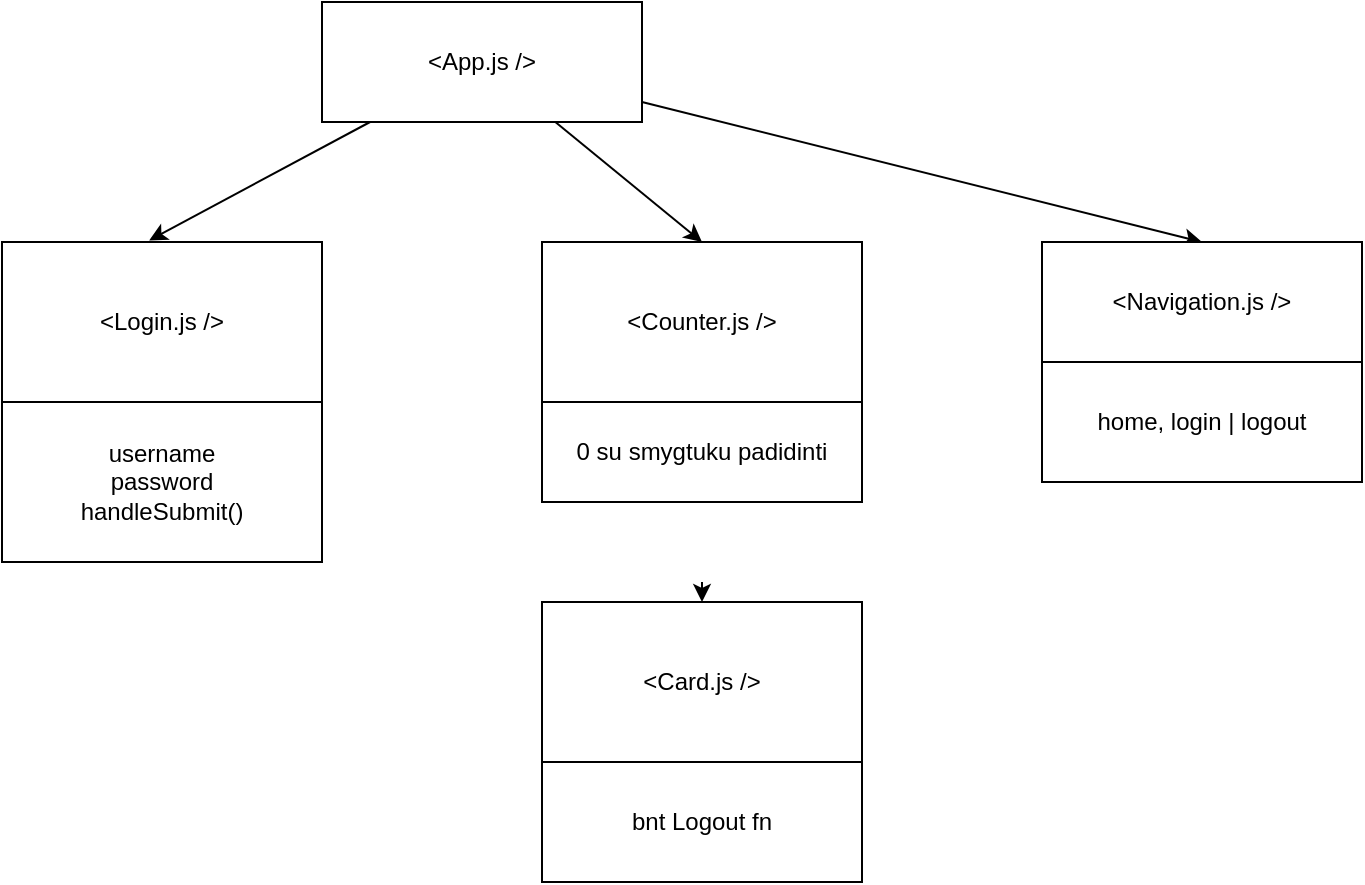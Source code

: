 <mxfile>
    <diagram id="D-fArk7Aast_vFeOCkou" name="Page-1">
        <mxGraphModel dx="1505" dy="342" grid="1" gridSize="10" guides="1" tooltips="1" connect="1" arrows="1" fold="1" page="1" pageScale="1" pageWidth="850" pageHeight="1100" math="0" shadow="0">
            <root>
                <mxCell id="0"/>
                <mxCell id="1" parent="0"/>
                <mxCell id="6" style="edgeStyle=none;html=1;entryX=0.46;entryY=-0.01;entryDx=0;entryDy=0;entryPerimeter=0;" edge="1" parent="1" source="2" target="4">
                    <mxGeometry relative="1" as="geometry"/>
                </mxCell>
                <mxCell id="7" style="edgeStyle=none;html=1;entryX=0.5;entryY=0;entryDx=0;entryDy=0;" edge="1" parent="1" source="2" target="3">
                    <mxGeometry relative="1" as="geometry"/>
                </mxCell>
                <mxCell id="10" style="edgeStyle=none;html=1;entryX=0.5;entryY=0;entryDx=0;entryDy=0;" edge="1" parent="1" source="2" target="9">
                    <mxGeometry relative="1" as="geometry"/>
                </mxCell>
                <mxCell id="2" value="&amp;lt;App.js /&amp;gt;" style="rounded=0;whiteSpace=wrap;html=1;" vertex="1" parent="1">
                    <mxGeometry x="130" y="20" width="160" height="60" as="geometry"/>
                </mxCell>
                <mxCell id="8" style="edgeStyle=none;html=1;startArrow=none;" edge="1" parent="1" target="5">
                    <mxGeometry relative="1" as="geometry">
                        <mxPoint x="320" y="310" as="sourcePoint"/>
                    </mxGeometry>
                </mxCell>
                <mxCell id="3" value="&amp;lt;Counter.js /&amp;gt;" style="rounded=0;whiteSpace=wrap;html=1;" vertex="1" parent="1">
                    <mxGeometry x="240" y="140" width="160" height="80" as="geometry"/>
                </mxCell>
                <mxCell id="4" value="&amp;lt;Login.js /&amp;gt;" style="rounded=0;whiteSpace=wrap;html=1;" vertex="1" parent="1">
                    <mxGeometry x="-30" y="140" width="160" height="80" as="geometry"/>
                </mxCell>
                <mxCell id="5" value="&amp;lt;Card.js /&amp;gt;" style="rounded=0;whiteSpace=wrap;html=1;" vertex="1" parent="1">
                    <mxGeometry x="240" y="320" width="160" height="80" as="geometry"/>
                </mxCell>
                <mxCell id="9" value="&amp;lt;Navigation.js /&amp;gt;" style="rounded=0;whiteSpace=wrap;html=1;" vertex="1" parent="1">
                    <mxGeometry x="490" y="140" width="160" height="60" as="geometry"/>
                </mxCell>
                <mxCell id="11" value="bnt Logout fn" style="rounded=0;whiteSpace=wrap;html=1;" vertex="1" parent="1">
                    <mxGeometry x="240" y="400" width="160" height="60" as="geometry"/>
                </mxCell>
                <mxCell id="12" value="username&lt;br&gt;password&lt;br&gt;handleSubmit()" style="rounded=0;whiteSpace=wrap;html=1;" vertex="1" parent="1">
                    <mxGeometry x="-30" y="220" width="160" height="80" as="geometry"/>
                </mxCell>
                <mxCell id="13" value="0 su smygtuku padidinti" style="rounded=0;whiteSpace=wrap;html=1;" vertex="1" parent="1">
                    <mxGeometry x="240" y="220" width="160" height="50" as="geometry"/>
                </mxCell>
                <mxCell id="14" value="" style="edgeStyle=none;html=1;endArrow=none;" edge="1" parent="1" source="3" target="13">
                    <mxGeometry relative="1" as="geometry">
                        <mxPoint x="320" y="220" as="sourcePoint"/>
                        <mxPoint x="320" y="280" as="targetPoint"/>
                    </mxGeometry>
                </mxCell>
                <mxCell id="15" value="home, login | logout" style="rounded=0;whiteSpace=wrap;html=1;" vertex="1" parent="1">
                    <mxGeometry x="490" y="200" width="160" height="60" as="geometry"/>
                </mxCell>
            </root>
        </mxGraphModel>
    </diagram>
</mxfile>